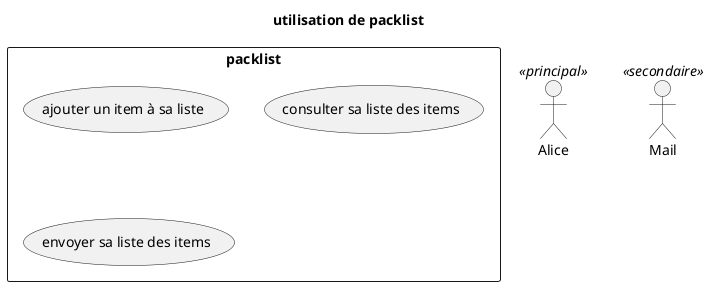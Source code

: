 @startuml
    Title utilisation de packlist
    :Alice: <<principal>>
    :Mail: <<secondaire>>
    rectangle packlist {
        (ajouter un item à sa liste)
        (consulter sa liste des items)
        (envoyer sa liste des items)
    }
@enduml